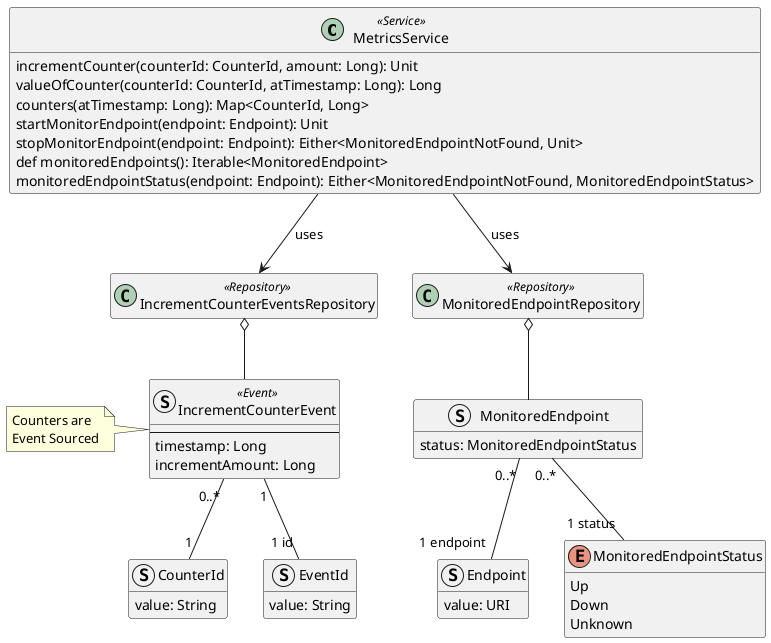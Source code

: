@startuml metrics-service-domain-model

class MetricsService <<Service>> {
    incrementCounter(counterId: CounterId, amount: Long): Unit
    valueOfCounter(counterId: CounterId, atTimestamp: Long): Long
    counters(atTimestamp: Long): Map<CounterId, Long>
    startMonitorEndpoint(endpoint: Endpoint): Unit
    stopMonitorEndpoint(endpoint: Endpoint): Either<MonitoredEndpointNotFound, Unit>
    def monitoredEndpoints(): Iterable<MonitoredEndpoint>
    monitoredEndpointStatus(endpoint: Endpoint): Either<MonitoredEndpointNotFound, MonitoredEndpointStatus>
}

struct CounterId {
    value: String
}

struct EventId {
    value: String
}

struct IncrementCounterEvent <<Event>> {
    --
    timestamp: Long
    incrementAmount: Long
}

IncrementCounterEvent "0..*" -- "1" CounterId
IncrementCounterEvent "1" -- "1 id" EventId

class IncrementCounterEventsRepository <<Repository>>
IncrementCounterEventsRepository o-- IncrementCounterEvent
MetricsService --> IncrementCounterEventsRepository : "uses"

note left of IncrementCounterEvent
    Counters are
    Event Sourced
end note


struct Endpoint {
    value: URI
}

struct MonitoredEndpoint {
    status: MonitoredEndpointStatus
}
MonitoredEndpoint "0..*" -- "1 endpoint" Endpoint

enum MonitoredEndpointStatus {
    Up
    Down
    Unknown
}
MonitoredEndpoint "0..*" -- "1 status" MonitoredEndpointStatus

class MonitoredEndpointRepository <<Repository>>
MonitoredEndpointRepository o--  MonitoredEndpoint
MetricsService --> MonitoredEndpointRepository : "uses"

hide empty members

@enduml
